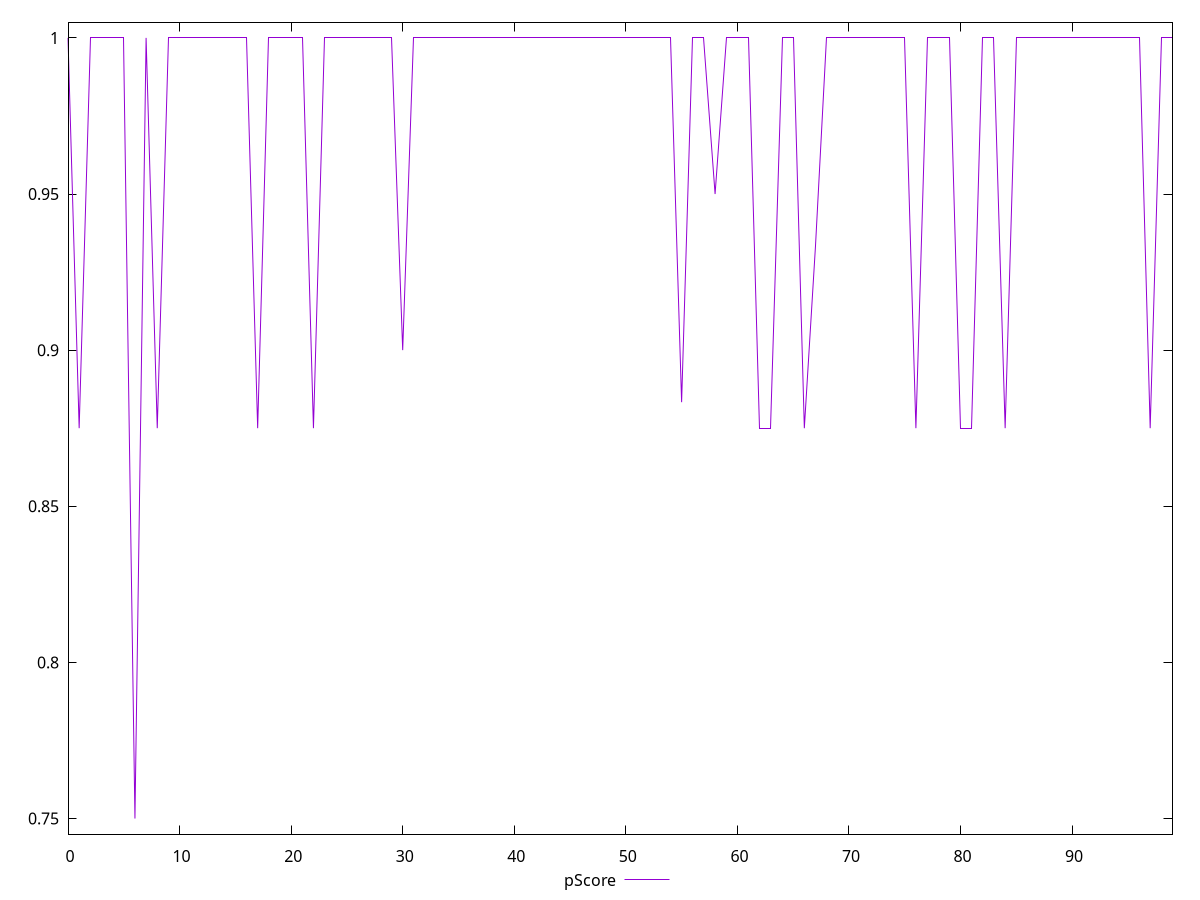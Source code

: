 reset

$pScore <<EOF
0 1
1 0.875
2 1
3 1
4 1
5 1
6 0.75
7 1
8 0.875
9 1
10 1
11 1
12 1
13 1
14 1
15 1
16 1
17 0.875
18 1
19 1
20 1
21 1
22 0.875
23 1
24 1
25 1
26 1
27 1
28 1
29 1
30 0.9
31 1
32 1
33 1
34 1
35 1
36 1
37 1
38 1
39 1
40 1
41 1
42 1
43 1
44 1
45 1
46 1
47 1
48 1
49 1
50 1
51 1
52 1
53 1
54 1
55 0.8833333333333333
56 1
57 1
58 0.95
59 1
60 1
61 1
62 0.875
63 0.875
64 1
65 1
66 0.875
67 0.9333333333333333
68 1
69 1
70 1
71 1
72 1
73 1
74 1
75 1
76 0.875
77 1
78 1
79 1
80 0.875
81 0.875
82 1
83 1
84 0.875
85 1
86 1
87 1
88 1
89 1
90 1
91 1
92 1
93 1
94 1
95 1
96 1
97 0.875
98 1
99 1
EOF

set key outside below
set xrange [0:99]
set yrange [0.745:1.005]
set trange [0.745:1.005]
set terminal svg size 640, 500 enhanced background rgb 'white'
set output "reprap/unminified-javascript/samples/pages+cached+noexternal+nomedia/pScore/values.svg"

plot $pScore title "pScore" with line

reset
